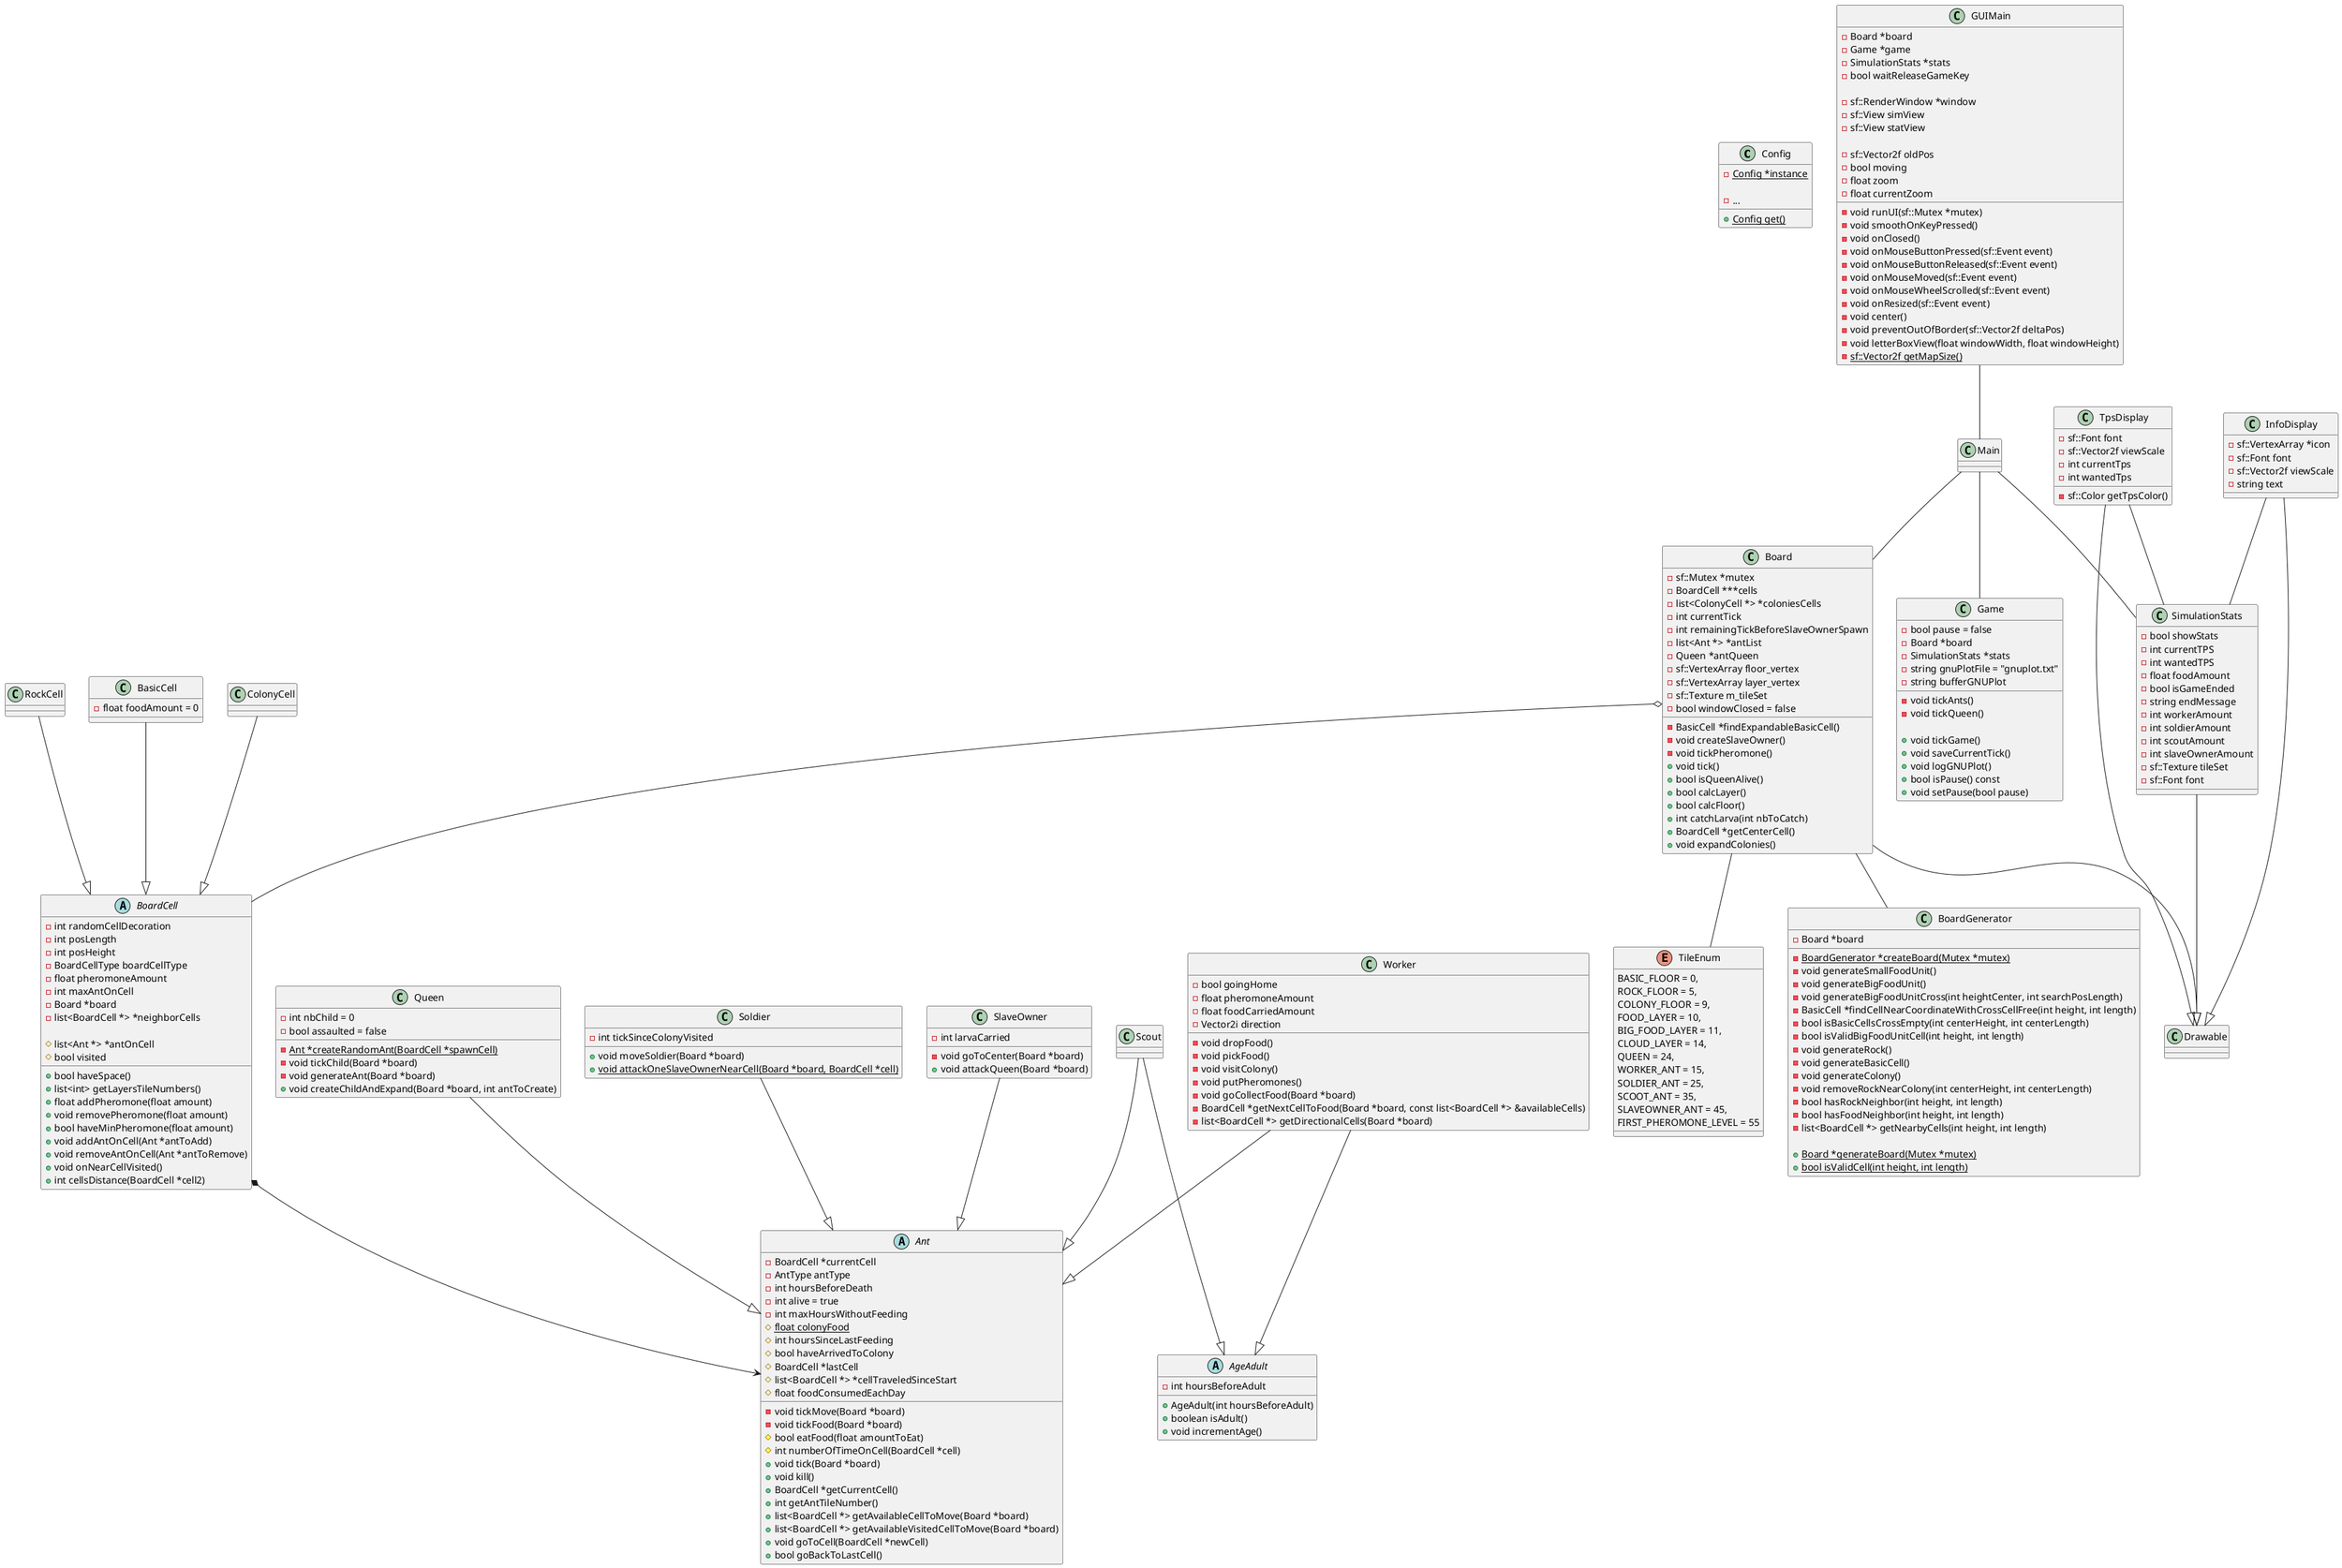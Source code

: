 @startuml Ant

class Config {
    - {static} Config *instance

    - ...

    + {static} Config get()
}

abstract class Ant {
    - BoardCell *currentCell
    - AntType antType
    - int hoursBeforeDeath
    - int alive = true
    - int maxHoursWithoutFeeding
    # {static} float colonyFood
    # int hoursSinceLastFeeding
    # bool haveArrivedToColony
    # BoardCell *lastCell
    # list<BoardCell *> *cellTraveledSinceStart
    # float foodConsumedEachDay


    - void tickMove(Board *board)
    - void tickFood(Board *board)
    # bool eatFood(float amountToEat)
    # int numberOfTimeOnCell(BoardCell *cell)
    + void tick(Board *board)
    + void kill()
    + BoardCell *getCurrentCell()
    + int getAntTileNumber()
    + list<BoardCell *> getAvailableCellToMove(Board *board)
    + list<BoardCell *> getAvailableVisitedCellToMove(Board *board)
    + void goToCell(BoardCell *newCell)
    + bool goBackToLastCell()
}

class Queen {
    - int nbChild = 0
    - bool assaulted = false

    - {static} Ant *createRandomAnt(BoardCell *spawnCell)
    - void tickChild(Board *board)
    - void generateAnt(Board *board)
    + void createChildAndExpand(Board *board, int antToCreate)
}

abstract class AgeAdult {
    + AgeAdult(int hoursBeforeAdult)

    - int hoursBeforeAdult

    + boolean isAdult()
    + void incrementAge() 
}

class Worker {
    - bool goingHome
    - float pheromoneAmount
    - float foodCarriedAmount
    - Vector2i direction

    - void dropFood()
    - void pickFood()
    - void visitColony()
    - void putPheromones()
    - void goCollectFood(Board *board)
    - BoardCell *getNextCellToFood(Board *board, const list<BoardCell *> &availableCells)
    - list<BoardCell *> getDirectionalCells(Board *board)
}

class Scout {
    
}

class Soldier {
    - int tickSinceColonyVisited

    + void moveSoldier(Board *board)
    + {static} void attackOneSlaveOwnerNearCell(Board *board, BoardCell *cell)
}

class SlaveOwner {
    - int larvaCarried

    - void goToCenter(Board *board)
    + void attackQueen(Board *board)
}

abstract class BoardCell {
    - int randomCellDecoration
    - int posLength
    - int posHeight
    - BoardCellType boardCellType
    - float pheromoneAmount
    - int maxAntOnCell
    - Board *board
    - list<BoardCell *> *neighborCells

    # list<Ant *> *antOnCell
    # bool visited

    + bool haveSpace()
    + list<int> getLayersTileNumbers()
    + float addPheromone(float amount)
    + void removePheromone(float amount)
    + bool haveMinPheromone(float amount)
    + void addAntOnCell(Ant *antToAdd)
    + void removeAntOnCell(Ant *antToRemove)
    + void onNearCellVisited()
    + int cellsDistance(BoardCell *cell2)
}

class RockCell {
    
}

class BasicCell {
    - float foodAmount = 0
}

class ColonyCell {
    
}

class Board {
    - sf::Mutex *mutex
    - BoardCell ***cells
    - list<ColonyCell *> *coloniesCells
    - int currentTick
    - int remainingTickBeforeSlaveOwnerSpawn
    - list<Ant *> *antList
    - Queen *antQueen
    - sf::VertexArray floor_vertex
    - sf::VertexArray layer_vertex
    - sf::Texture m_tileSet
    - bool windowClosed = false

    - BasicCell *findExpandableBasicCell()
    - void createSlaveOwner()
    - void tickPheromone()
    + void tick()
    + bool isQueenAlive()
    + bool calcLayer()
    + bool calcFloor()
    + int catchLarva(int nbToCatch)
    + BoardCell *getCenterCell()
    + void expandColonies()
}

class BoardGenerator {
    - Board *board

    - {static} BoardGenerator *createBoard(Mutex *mutex)
    - void generateSmallFoodUnit()
    - void generateBigFoodUnit()
    - void generateBigFoodUnitCross(int heightCenter, int searchPosLength)
    - BasicCell *findCellNearCoordinateWithCrossCellFree(int height, int length)
    - bool isBasicCellsCrossEmpty(int centerHeight, int centerLength)
    - bool isValidBigFoodUnitCell(int height, int length)
    - void generateRock()
    - void generateBasicCell()
    - void generateColony()
    - void removeRockNearColony(int centerHeight, int centerLength)
    - bool hasRockNeighbor(int height, int length)
    - bool hasFoodNeighbor(int height, int length)
    - list<BoardCell *> getNearbyCells(int height, int length)

    + {static} Board *generateBoard(Mutex *mutex)
    + {static} bool isValidCell(int height, int length)
}

class Main {
}

class GUIMain {
    - Board *board
    - Game *game
    - SimulationStats *stats
    - bool waitReleaseGameKey

    - sf::RenderWindow *window
    - sf::View simView
    - sf::View statView

    - sf::Vector2f oldPos
    - bool moving
    - float zoom
    - float currentZoom

    - void runUI(sf::Mutex *mutex)
    - void smoothOnKeyPressed()
    - void onClosed()
    - void onMouseButtonPressed(sf::Event event)
    - void onMouseButtonReleased(sf::Event event)
    - void onMouseMoved(sf::Event event)
    - void onMouseWheelScrolled(sf::Event event)
    - void onResized(sf::Event event)
    - void center()
    - void preventOutOfBorder(sf::Vector2f deltaPos)
    - void letterBoxView(float windowWidth, float windowHeight)
    - {static} sf::Vector2f getMapSize()
}


class Game {
    - bool pause = false
    - Board *board
    - SimulationStats *stats
    - string gnuPlotFile = "gnuplot.txt"
    - string bufferGNUPlot

    - void tickAnts()
    - void tickQueen()

    + void tickGame()
    + void saveCurrentTick()
    + void logGNUPlot()
    + bool isPause() const
    + void setPause(bool pause)
}


class SimulationStats {
    - bool showStats
    - int currentTPS
    - int wantedTPS
    - float foodAmount
    - bool isGameEnded
    - string endMessage
    - int workerAmount
    - int soldierAmount
    - int scoutAmount
    - int slaveOwnerAmount
    - sf::Texture tileSet
    - sf::Font font
}

class InfoDisplay {
    - sf::VertexArray *icon
    - sf::Font font
    - sf::Vector2f viewScale
    - string text
}

class TpsDisplay {
    - sf::Font font
    - sf::Vector2f viewScale
    - int currentTps
    - int wantedTps
 
    - sf::Color getTpsColor()
}

enum TileEnum {
    BASIC_FLOOR = 0,
    ROCK_FLOOR = 5,
    COLONY_FLOOR = 9,
    FOOD_LAYER = 10,
    BIG_FOOD_LAYER = 11,
    CLOUD_LAYER = 14,
    QUEEN = 24,
    WORKER_ANT = 15,
    SOLDIER_ANT = 25,
    SCOOT_ANT = 35,
    SLAVEOWNER_ANT = 45,
    FIRST_PHEROMONE_LEVEL = 55
}


RockCell --|> BoardCell
BasicCell --|> BoardCell
ColonyCell --|> BoardCell

Board --|> Drawable
SimulationStats --|> Drawable
TpsDisplay --|> Drawable
InfoDisplay --|> Drawable

InfoDisplay -- SimulationStats
TpsDisplay -- SimulationStats

Main -- SimulationStats
Main -- Game
Main -- Board
GUIMain -- Main
Board -- BoardGenerator
Board o-- BoardCell
Board -- TileEnum

BoardCell *--> Ant

Worker --|> AgeAdult
Scout --|> AgeAdult

Worker --|> Ant
Scout --|> Ant
Soldier --|> Ant
SlaveOwner --|> Ant
Queen --|> Ant

@enduml